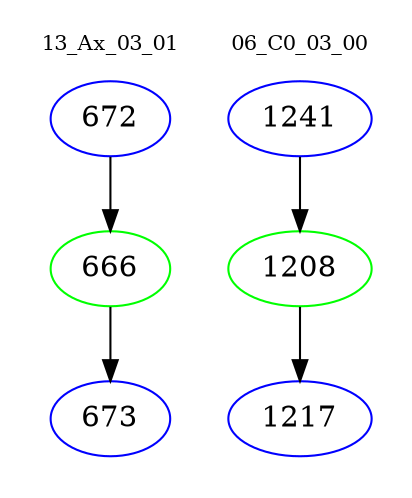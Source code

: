 digraph{
subgraph cluster_0 {
color = white
label = "13_Ax_03_01";
fontsize=10;
T0_672 [label="672", color="blue"]
T0_672 -> T0_666 [color="black"]
T0_666 [label="666", color="green"]
T0_666 -> T0_673 [color="black"]
T0_673 [label="673", color="blue"]
}
subgraph cluster_1 {
color = white
label = "06_C0_03_00";
fontsize=10;
T1_1241 [label="1241", color="blue"]
T1_1241 -> T1_1208 [color="black"]
T1_1208 [label="1208", color="green"]
T1_1208 -> T1_1217 [color="black"]
T1_1217 [label="1217", color="blue"]
}
}
